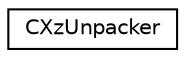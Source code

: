 digraph "Graphical Class Hierarchy"
{
 // LATEX_PDF_SIZE
  edge [fontname="Helvetica",fontsize="10",labelfontname="Helvetica",labelfontsize="10"];
  node [fontname="Helvetica",fontsize="10",shape=record];
  rankdir="LR";
  Node0 [label="CXzUnpacker",height=0.2,width=0.4,color="black", fillcolor="white", style="filled",URL="$struct_c_xz_unpacker.html",tooltip=" "];
}
